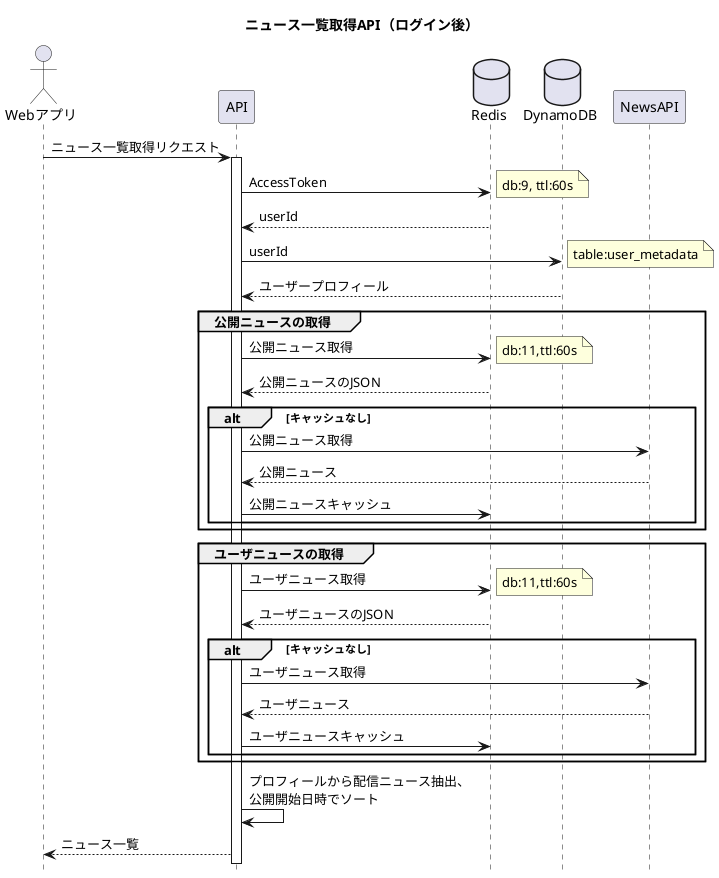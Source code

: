 @startuml{news-after-login.png}
'画像変換するときにここで指定したファイル名になる。

title ニュース一覧取得API（ログイン後）

hide footbox
'シーケンスの縦線の下部にシーケンスボックスを出すかどうか指定する。よほど長いものでない限りいらないだろう

actor Webアプリ as user
'actorにすると人っぽい見かけになる

participant API as api
'participantにすると四角になる

database Redis as redis
'databaseにするとストレージっぽい見かけになる

database DynamoDB as dynamo
'as の左部が表示名、右部が変数名

participant NewsAPI as news

user -> api : ニュース一覧取得リクエスト
' -> 同期メッセージという意味になる。

activate api
' オブジェクト生成的な意味合いになる。

api -> redis : AccessToken
note right : db:9, ttl:60s
redis --> api : userId
api -> dynamo : userId
note right : table:user_metadata
'矢印の右側にコメントボックスを表示してそこにコメントを表示する、という意味

dynamo --> api : ユーザープロフィール

group 公開ニュースの取得
'区切りがわかりにくくなってしまう場合はgroup - endで囲うとよい

api -> redis  : 公開ニュース取得
note right : db:11,ttl:60s
redis --> api : 公開ニュースのJSON

alt キャッシュなし
'分岐を表現したいときは分岐ケースをalt - endで囲う

api -> news : 公開ニュース取得
news --> api : 公開ニュース
api -> redis : 公開ニュースキャッシュ
end
end

group ユーザニュースの取得
api -> redis  : ユーザニュース取得
note right : db:11,ttl:60s
redis --> api : ユーザニュースのJSON
alt キャッシュなし
api -> news : ユーザニュース取得
news --> api : ユーザニュース
api -> redis : ユーザニュースキャッシュ
end
end
api -> api : プロフィールから配信ニュース抽出、\n公開開始日時でソート
api --> user : ニュース一覧

@enduml
